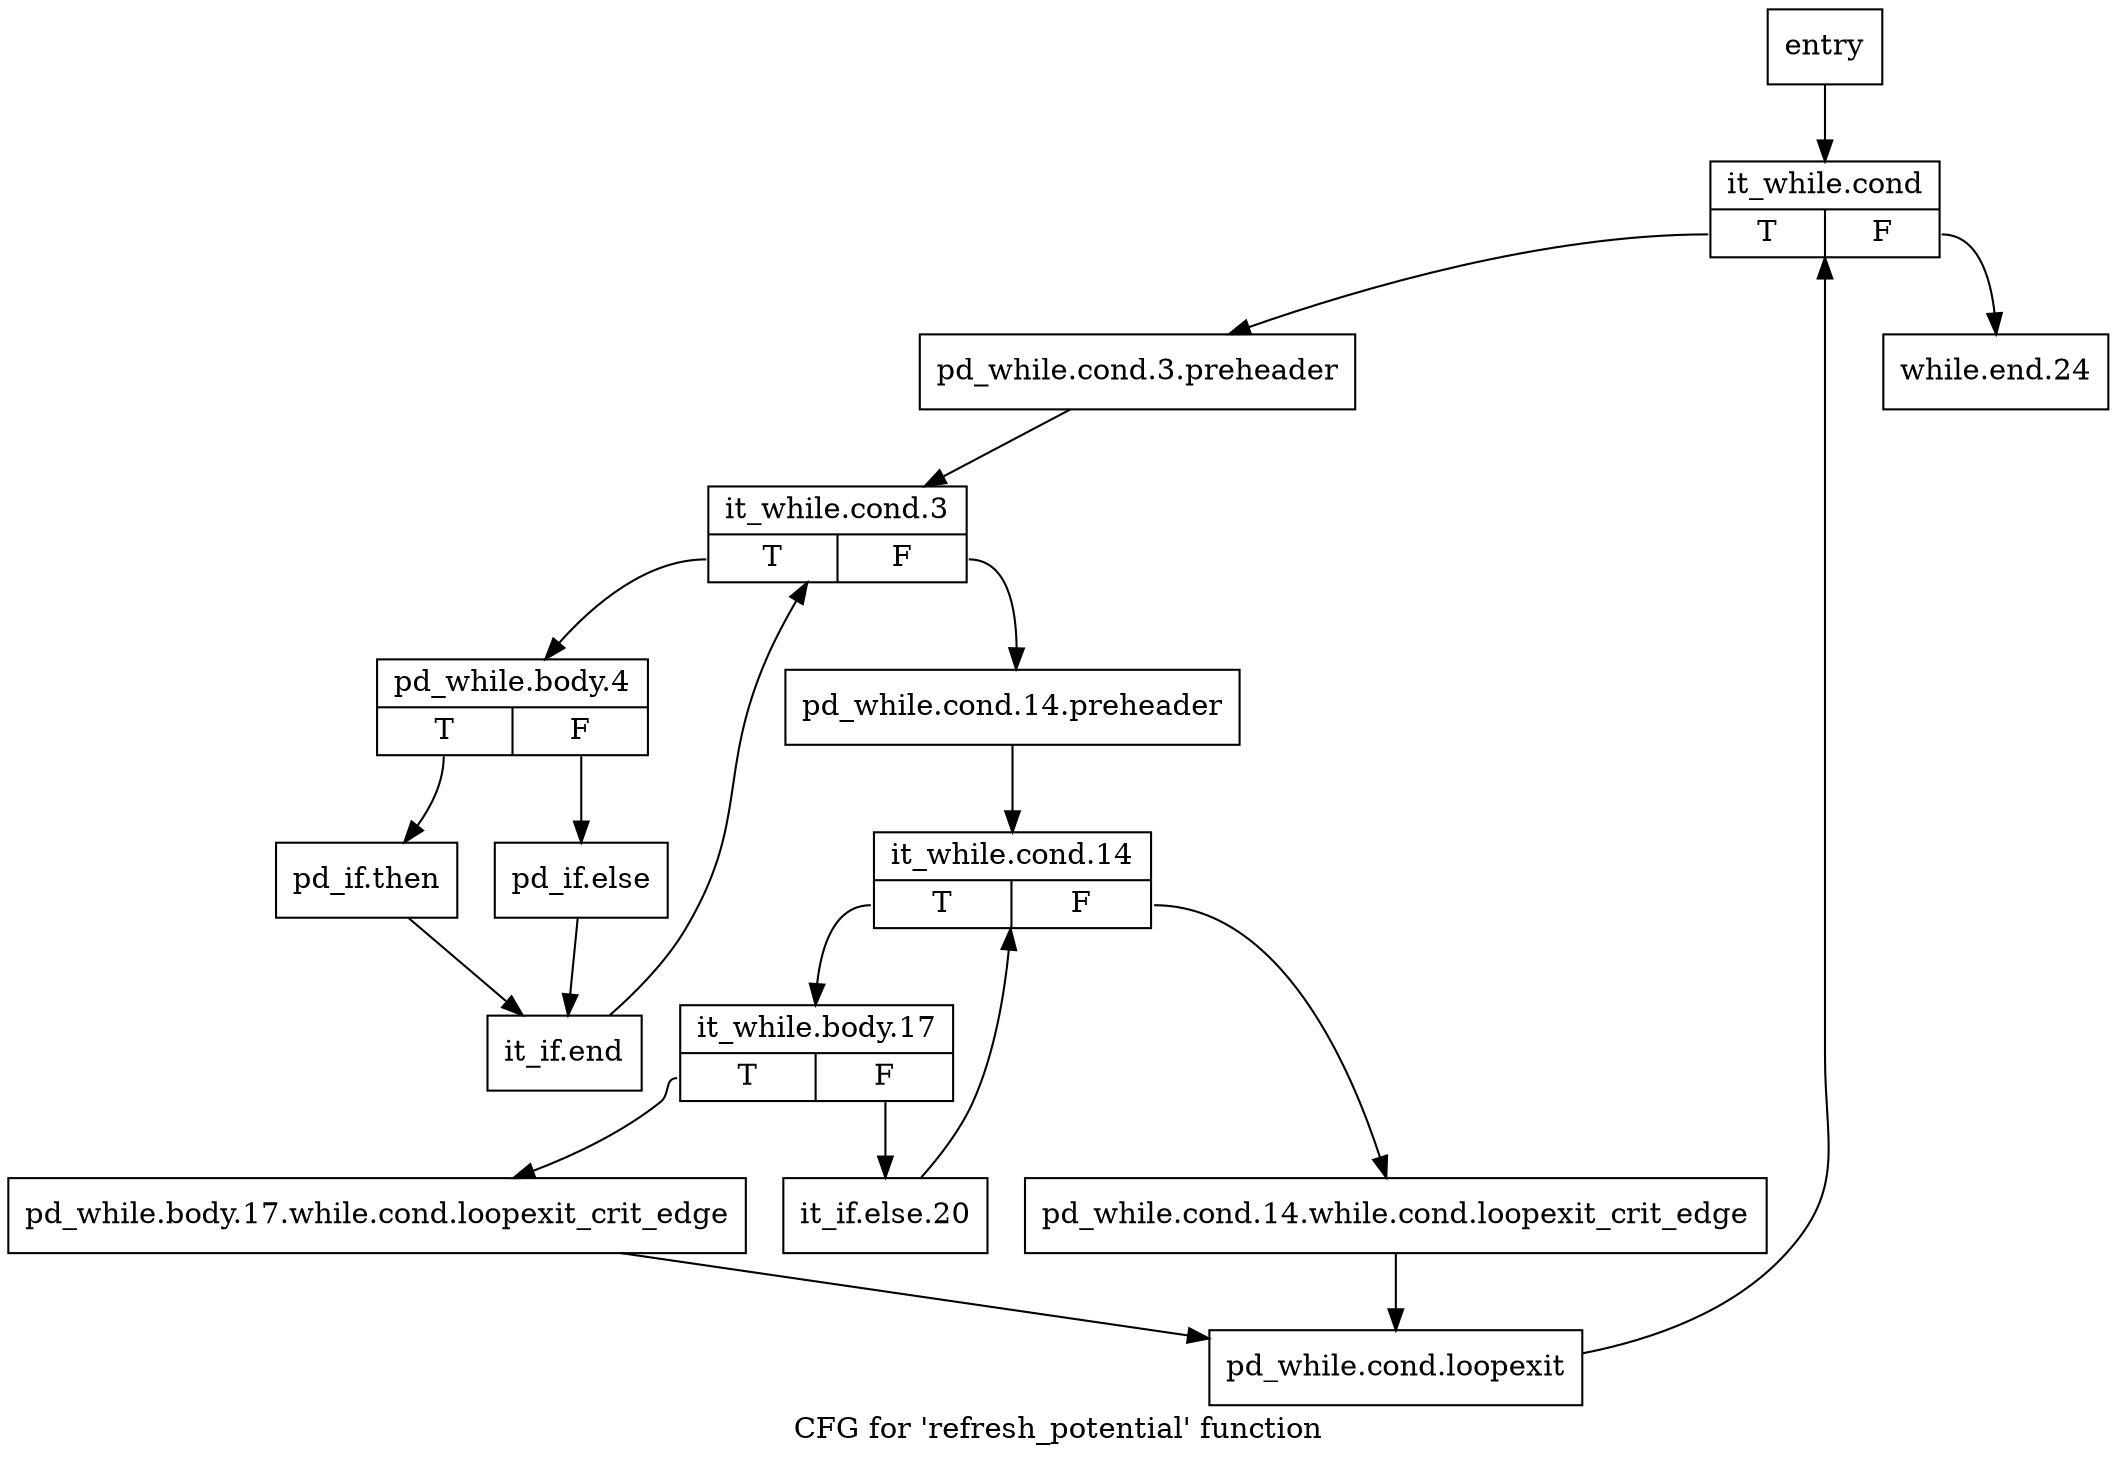 digraph "CFG for 'refresh_potential' function" {
	label="CFG for 'refresh_potential' function";

	Node0x1db38f0 [shape=record,label="{entry}"];
	Node0x1db38f0 -> Node0x1db3990;
	Node0x1db3940 [shape=record,label="{pd_while.cond.loopexit}"];
	Node0x1db3940 -> Node0x1db3990;
	Node0x1db3990 [shape=record,label="{it_while.cond|{<s0>T|<s1>F}}"];
	Node0x1db3990:s0 -> Node0x1db39e0;
	Node0x1db3990:s1 -> Node0x1db3da0;
	Node0x1db39e0 [shape=record,label="{pd_while.cond.3.preheader}"];
	Node0x1db39e0 -> Node0x1db3a30;
	Node0x1db3a30 [shape=record,label="{it_while.cond.3|{<s0>T|<s1>F}}"];
	Node0x1db3a30:s0 -> Node0x1db3ad0;
	Node0x1db3a30:s1 -> Node0x1db3a80;
	Node0x1db3a80 [shape=record,label="{pd_while.cond.14.preheader}"];
	Node0x1db3a80 -> Node0x1db3c10;
	Node0x1db3ad0 [shape=record,label="{pd_while.body.4|{<s0>T|<s1>F}}"];
	Node0x1db3ad0:s0 -> Node0x1db3b20;
	Node0x1db3ad0:s1 -> Node0x1db3b70;
	Node0x1db3b20 [shape=record,label="{pd_if.then}"];
	Node0x1db3b20 -> Node0x1db3bc0;
	Node0x1db3b70 [shape=record,label="{pd_if.else}"];
	Node0x1db3b70 -> Node0x1db3bc0;
	Node0x1db3bc0 [shape=record,label="{it_if.end}"];
	Node0x1db3bc0 -> Node0x1db3a30;
	Node0x1db3c10 [shape=record,label="{it_while.cond.14|{<s0>T|<s1>F}}"];
	Node0x1db3c10:s0 -> Node0x1db3cb0;
	Node0x1db3c10:s1 -> Node0x1db3c60;
	Node0x1db3c60 [shape=record,label="{pd_while.cond.14.while.cond.loopexit_crit_edge}"];
	Node0x1db3c60 -> Node0x1db3940;
	Node0x1db3cb0 [shape=record,label="{it_while.body.17|{<s0>T|<s1>F}}"];
	Node0x1db3cb0:s0 -> Node0x1db3d00;
	Node0x1db3cb0:s1 -> Node0x1db3d50;
	Node0x1db3d00 [shape=record,label="{pd_while.body.17.while.cond.loopexit_crit_edge}"];
	Node0x1db3d00 -> Node0x1db3940;
	Node0x1db3d50 [shape=record,label="{it_if.else.20}"];
	Node0x1db3d50 -> Node0x1db3c10;
	Node0x1db3da0 [shape=record,label="{while.end.24}"];
}
